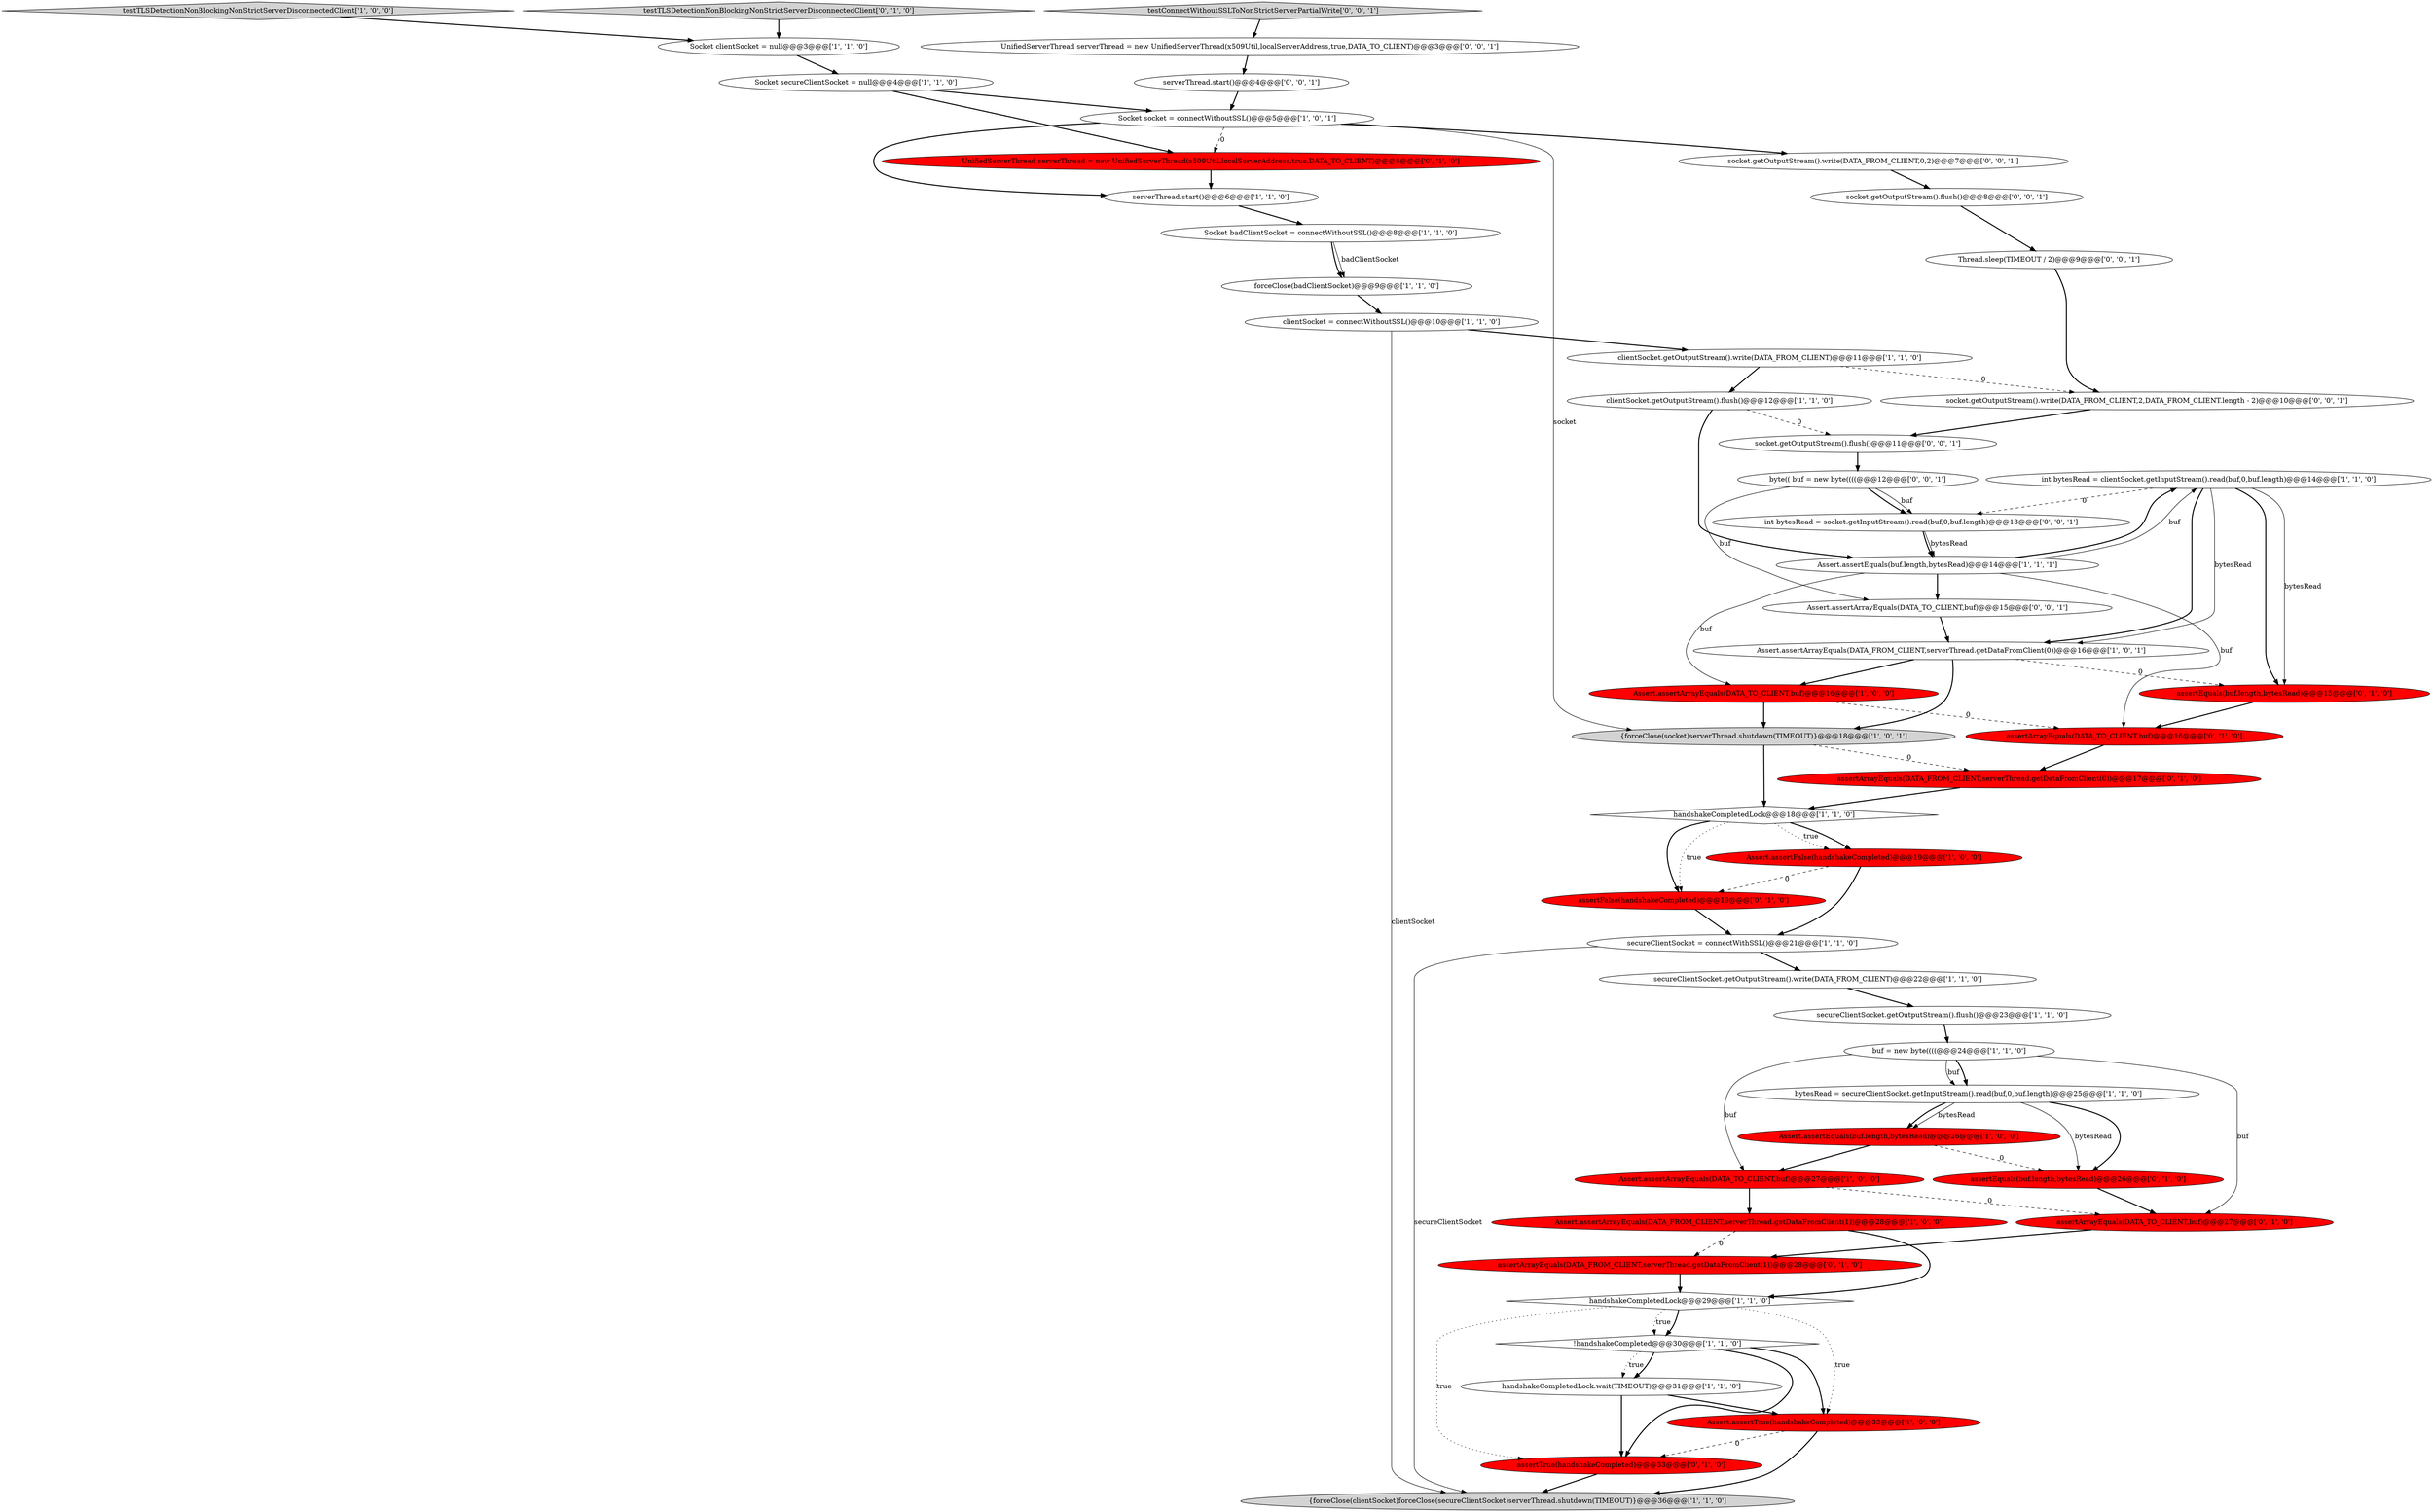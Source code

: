 digraph {
6 [style = filled, label = "{forceClose(clientSocket)forceClose(secureClientSocket)serverThread.shutdown(TIMEOUT)}@@@36@@@['1', '1', '0']", fillcolor = lightgray, shape = ellipse image = "AAA0AAABBB1BBB"];
46 [style = filled, label = "socket.getOutputStream().write(DATA_FROM_CLIENT,2,DATA_FROM_CLIENT.length - 2)@@@10@@@['0', '0', '1']", fillcolor = white, shape = ellipse image = "AAA0AAABBB3BBB"];
3 [style = filled, label = "Assert.assertEquals(buf.length,bytesRead)@@@26@@@['1', '0', '0']", fillcolor = red, shape = ellipse image = "AAA1AAABBB1BBB"];
21 [style = filled, label = "secureClientSocket.getOutputStream().write(DATA_FROM_CLIENT)@@@22@@@['1', '1', '0']", fillcolor = white, shape = ellipse image = "AAA0AAABBB1BBB"];
41 [style = filled, label = "socket.getOutputStream().flush()@@@8@@@['0', '0', '1']", fillcolor = white, shape = ellipse image = "AAA0AAABBB3BBB"];
45 [style = filled, label = "serverThread.start()@@@4@@@['0', '0', '1']", fillcolor = white, shape = ellipse image = "AAA0AAABBB3BBB"];
43 [style = filled, label = "Assert.assertArrayEquals(DATA_TO_CLIENT,buf)@@@15@@@['0', '0', '1']", fillcolor = white, shape = ellipse image = "AAA0AAABBB3BBB"];
0 [style = filled, label = "secureClientSocket = connectWithSSL()@@@21@@@['1', '1', '0']", fillcolor = white, shape = ellipse image = "AAA0AAABBB1BBB"];
2 [style = filled, label = "serverThread.start()@@@6@@@['1', '1', '0']", fillcolor = white, shape = ellipse image = "AAA0AAABBB1BBB"];
49 [style = filled, label = "int bytesRead = socket.getInputStream().read(buf,0,buf.length)@@@13@@@['0', '0', '1']", fillcolor = white, shape = ellipse image = "AAA0AAABBB3BBB"];
18 [style = filled, label = "secureClientSocket.getOutputStream().flush()@@@23@@@['1', '1', '0']", fillcolor = white, shape = ellipse image = "AAA0AAABBB1BBB"];
9 [style = filled, label = "buf = new byte((((@@@24@@@['1', '1', '0']", fillcolor = white, shape = ellipse image = "AAA0AAABBB1BBB"];
29 [style = filled, label = "Assert.assertArrayEquals(DATA_TO_CLIENT,buf)@@@27@@@['1', '0', '0']", fillcolor = red, shape = ellipse image = "AAA1AAABBB1BBB"];
42 [style = filled, label = "UnifiedServerThread serverThread = new UnifiedServerThread(x509Util,localServerAddress,true,DATA_TO_CLIENT)@@@3@@@['0', '0', '1']", fillcolor = white, shape = ellipse image = "AAA0AAABBB3BBB"];
14 [style = filled, label = "int bytesRead = clientSocket.getInputStream().read(buf,0,buf.length)@@@14@@@['1', '1', '0']", fillcolor = white, shape = ellipse image = "AAA0AAABBB1BBB"];
31 [style = filled, label = "UnifiedServerThread serverThread = new UnifiedServerThread(x509Util,localServerAddress,true,DATA_TO_CLIENT)@@@5@@@['0', '1', '0']", fillcolor = red, shape = ellipse image = "AAA1AAABBB2BBB"];
44 [style = filled, label = "Thread.sleep(TIMEOUT / 2)@@@9@@@['0', '0', '1']", fillcolor = white, shape = ellipse image = "AAA0AAABBB3BBB"];
39 [style = filled, label = "assertArrayEquals(DATA_TO_CLIENT,buf)@@@27@@@['0', '1', '0']", fillcolor = red, shape = ellipse image = "AAA1AAABBB2BBB"];
17 [style = filled, label = "forceClose(badClientSocket)@@@9@@@['1', '1', '0']", fillcolor = white, shape = ellipse image = "AAA0AAABBB1BBB"];
27 [style = filled, label = "handshakeCompletedLock@@@18@@@['1', '1', '0']", fillcolor = white, shape = diamond image = "AAA0AAABBB1BBB"];
13 [style = filled, label = "clientSocket = connectWithoutSSL()@@@10@@@['1', '1', '0']", fillcolor = white, shape = ellipse image = "AAA0AAABBB1BBB"];
23 [style = filled, label = "Assert.assertFalse(handshakeCompleted)@@@19@@@['1', '0', '0']", fillcolor = red, shape = ellipse image = "AAA1AAABBB1BBB"];
48 [style = filled, label = "testConnectWithoutSSLToNonStrictServerPartialWrite['0', '0', '1']", fillcolor = lightgray, shape = diamond image = "AAA0AAABBB3BBB"];
8 [style = filled, label = "!handshakeCompleted@@@30@@@['1', '1', '0']", fillcolor = white, shape = diamond image = "AAA0AAABBB1BBB"];
32 [style = filled, label = "assertEquals(buf.length,bytesRead)@@@26@@@['0', '1', '0']", fillcolor = red, shape = ellipse image = "AAA1AAABBB2BBB"];
12 [style = filled, label = "testTLSDetectionNonBlockingNonStrictServerDisconnectedClient['1', '0', '0']", fillcolor = lightgray, shape = diamond image = "AAA0AAABBB1BBB"];
34 [style = filled, label = "assertFalse(handshakeCompleted)@@@19@@@['0', '1', '0']", fillcolor = red, shape = ellipse image = "AAA1AAABBB2BBB"];
11 [style = filled, label = "Socket secureClientSocket = null@@@4@@@['1', '1', '0']", fillcolor = white, shape = ellipse image = "AAA0AAABBB1BBB"];
5 [style = filled, label = "{forceClose(socket)serverThread.shutdown(TIMEOUT)}@@@18@@@['1', '0', '1']", fillcolor = lightgray, shape = ellipse image = "AAA0AAABBB1BBB"];
47 [style = filled, label = "byte(( buf = new byte((((@@@12@@@['0', '0', '1']", fillcolor = white, shape = ellipse image = "AAA0AAABBB3BBB"];
25 [style = filled, label = "Assert.assertArrayEquals(DATA_FROM_CLIENT,serverThread.getDataFromClient(0))@@@16@@@['1', '0', '1']", fillcolor = white, shape = ellipse image = "AAA0AAABBB1BBB"];
37 [style = filled, label = "assertEquals(buf.length,bytesRead)@@@15@@@['0', '1', '0']", fillcolor = red, shape = ellipse image = "AAA1AAABBB2BBB"];
50 [style = filled, label = "socket.getOutputStream().flush()@@@11@@@['0', '0', '1']", fillcolor = white, shape = ellipse image = "AAA0AAABBB3BBB"];
20 [style = filled, label = "handshakeCompletedLock@@@29@@@['1', '1', '0']", fillcolor = white, shape = diamond image = "AAA0AAABBB1BBB"];
15 [style = filled, label = "Assert.assertArrayEquals(DATA_TO_CLIENT,buf)@@@16@@@['1', '0', '0']", fillcolor = red, shape = ellipse image = "AAA1AAABBB1BBB"];
33 [style = filled, label = "assertArrayEquals(DATA_FROM_CLIENT,serverThread.getDataFromClient(0))@@@17@@@['0', '1', '0']", fillcolor = red, shape = ellipse image = "AAA1AAABBB2BBB"];
28 [style = filled, label = "handshakeCompletedLock.wait(TIMEOUT)@@@31@@@['1', '1', '0']", fillcolor = white, shape = ellipse image = "AAA0AAABBB1BBB"];
38 [style = filled, label = "assertArrayEquals(DATA_TO_CLIENT,buf)@@@16@@@['0', '1', '0']", fillcolor = red, shape = ellipse image = "AAA1AAABBB2BBB"];
10 [style = filled, label = "Socket clientSocket = null@@@3@@@['1', '1', '0']", fillcolor = white, shape = ellipse image = "AAA0AAABBB1BBB"];
36 [style = filled, label = "assertTrue(handshakeCompleted)@@@33@@@['0', '1', '0']", fillcolor = red, shape = ellipse image = "AAA1AAABBB2BBB"];
26 [style = filled, label = "Assert.assertEquals(buf.length,bytesRead)@@@14@@@['1', '1', '1']", fillcolor = white, shape = ellipse image = "AAA0AAABBB1BBB"];
30 [style = filled, label = "testTLSDetectionNonBlockingNonStrictServerDisconnectedClient['0', '1', '0']", fillcolor = lightgray, shape = diamond image = "AAA0AAABBB2BBB"];
1 [style = filled, label = "bytesRead = secureClientSocket.getInputStream().read(buf,0,buf.length)@@@25@@@['1', '1', '0']", fillcolor = white, shape = ellipse image = "AAA0AAABBB1BBB"];
4 [style = filled, label = "clientSocket.getOutputStream().write(DATA_FROM_CLIENT)@@@11@@@['1', '1', '0']", fillcolor = white, shape = ellipse image = "AAA0AAABBB1BBB"];
19 [style = filled, label = "Assert.assertArrayEquals(DATA_FROM_CLIENT,serverThread.getDataFromClient(1))@@@28@@@['1', '0', '0']", fillcolor = red, shape = ellipse image = "AAA1AAABBB1BBB"];
22 [style = filled, label = "Socket badClientSocket = connectWithoutSSL()@@@8@@@['1', '1', '0']", fillcolor = white, shape = ellipse image = "AAA0AAABBB1BBB"];
35 [style = filled, label = "assertArrayEquals(DATA_FROM_CLIENT,serverThread.getDataFromClient(1))@@@28@@@['0', '1', '0']", fillcolor = red, shape = ellipse image = "AAA1AAABBB2BBB"];
40 [style = filled, label = "socket.getOutputStream().write(DATA_FROM_CLIENT,0,2)@@@7@@@['0', '0', '1']", fillcolor = white, shape = ellipse image = "AAA0AAABBB3BBB"];
16 [style = filled, label = "Assert.assertTrue(handshakeCompleted)@@@33@@@['1', '0', '0']", fillcolor = red, shape = ellipse image = "AAA1AAABBB1BBB"];
24 [style = filled, label = "clientSocket.getOutputStream().flush()@@@12@@@['1', '1', '0']", fillcolor = white, shape = ellipse image = "AAA0AAABBB1BBB"];
7 [style = filled, label = "Socket socket = connectWithoutSSL()@@@5@@@['1', '0', '1']", fillcolor = white, shape = ellipse image = "AAA0AAABBB1BBB"];
8->16 [style = bold, label=""];
8->28 [style = dotted, label="true"];
14->25 [style = bold, label=""];
42->45 [style = bold, label=""];
26->38 [style = solid, label="buf"];
27->23 [style = dotted, label="true"];
20->36 [style = dotted, label="true"];
21->18 [style = bold, label=""];
45->7 [style = bold, label=""];
47->49 [style = bold, label=""];
15->38 [style = dashed, label="0"];
44->46 [style = bold, label=""];
8->36 [style = bold, label=""];
12->10 [style = bold, label=""];
37->38 [style = bold, label=""];
25->15 [style = bold, label=""];
0->6 [style = solid, label="secureClientSocket"];
25->37 [style = dashed, label="0"];
46->50 [style = bold, label=""];
1->3 [style = solid, label="bytesRead"];
9->29 [style = solid, label="buf"];
10->11 [style = bold, label=""];
14->37 [style = bold, label=""];
36->6 [style = bold, label=""];
8->28 [style = bold, label=""];
28->36 [style = bold, label=""];
23->34 [style = dashed, label="0"];
35->20 [style = bold, label=""];
19->20 [style = bold, label=""];
16->6 [style = bold, label=""];
26->14 [style = bold, label=""];
7->5 [style = solid, label="socket"];
26->43 [style = bold, label=""];
31->2 [style = bold, label=""];
0->21 [style = bold, label=""];
33->27 [style = bold, label=""];
34->0 [style = bold, label=""];
20->8 [style = bold, label=""];
7->2 [style = bold, label=""];
39->35 [style = bold, label=""];
49->26 [style = solid, label="bytesRead"];
18->9 [style = bold, label=""];
30->10 [style = bold, label=""];
14->37 [style = solid, label="bytesRead"];
5->33 [style = dashed, label="0"];
22->17 [style = bold, label=""];
1->32 [style = bold, label=""];
24->50 [style = dashed, label="0"];
3->32 [style = dashed, label="0"];
19->35 [style = dashed, label="0"];
9->1 [style = bold, label=""];
38->33 [style = bold, label=""];
9->39 [style = solid, label="buf"];
3->29 [style = bold, label=""];
13->6 [style = solid, label="clientSocket"];
4->24 [style = bold, label=""];
7->31 [style = dashed, label="0"];
26->14 [style = solid, label="buf"];
1->3 [style = bold, label=""];
22->17 [style = solid, label="badClientSocket"];
4->46 [style = dashed, label="0"];
23->0 [style = bold, label=""];
14->25 [style = solid, label="bytesRead"];
11->31 [style = bold, label=""];
24->26 [style = bold, label=""];
27->34 [style = bold, label=""];
29->19 [style = bold, label=""];
16->36 [style = dashed, label="0"];
47->43 [style = solid, label="buf"];
25->5 [style = bold, label=""];
32->39 [style = bold, label=""];
17->13 [style = bold, label=""];
7->40 [style = bold, label=""];
26->15 [style = solid, label="buf"];
1->32 [style = solid, label="bytesRead"];
27->34 [style = dotted, label="true"];
20->8 [style = dotted, label="true"];
29->39 [style = dashed, label="0"];
48->42 [style = bold, label=""];
28->16 [style = bold, label=""];
15->5 [style = bold, label=""];
50->47 [style = bold, label=""];
40->41 [style = bold, label=""];
9->1 [style = solid, label="buf"];
27->23 [style = bold, label=""];
5->27 [style = bold, label=""];
49->26 [style = bold, label=""];
14->49 [style = dashed, label="0"];
2->22 [style = bold, label=""];
43->25 [style = bold, label=""];
41->44 [style = bold, label=""];
47->49 [style = solid, label="buf"];
11->7 [style = bold, label=""];
20->16 [style = dotted, label="true"];
13->4 [style = bold, label=""];
}

